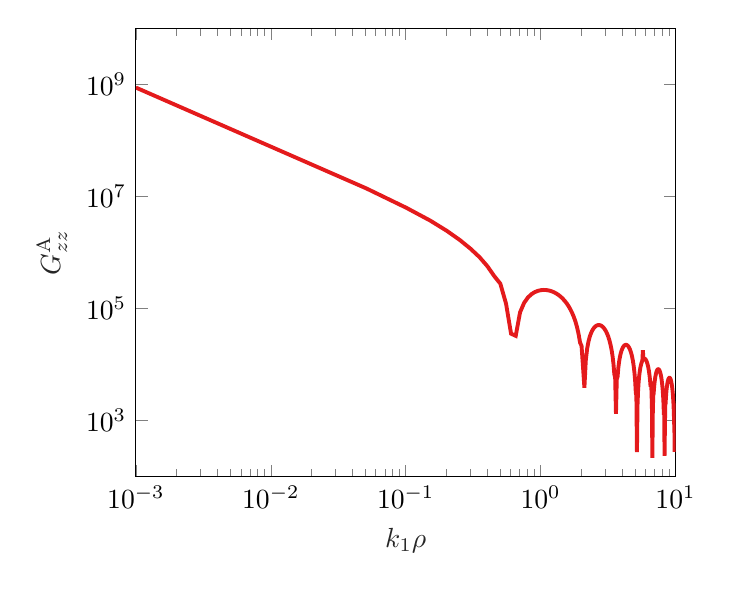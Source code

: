 % This file was created by matlab2tikz.
%
\definecolor{mycolor1}{rgb}{0.894,0.102,0.11}%
%
\begin{tikzpicture}

\begin{axis}[%
xmode=log,
xmin=0.001,
xmax=10,
xminorticks=true,
xlabel style={font=\color{white!15!black}},
xlabel={$k_1\rho$},
ymode=log,
ymin=100,
ymax=10000000000,
yminorticks=true,
ylabel style={font=\color{white!15!black}},
ylabel={$G_{zz}^{\mathrm{A}}$},
axis background/.style={fill=white}
]
\addplot [color=mycolor1, line width=1.4pt, forget plot]
  table[row sep=crcr]{%
0.001	872982263.799\\
0.051	13871862.638\\
0.101	6251425.133\\
0.152	3691702.433\\
0.202	2417164.063\\
0.252	1660669.885\\
0.302	1164761.561\\
0.353	818632.546\\
0.403	566695.281\\
0.453	377969.439\\
0.503	276000.497\\
0.554	122268.485\\
0.604	35381.111\\
0.654	32431.105\\
0.704	85180.488\\
0.755	125841.083\\
0.805	156671.978\\
0.855	179427.162\\
0.905	195495.155\\
0.956	205994.444\\
1.006	211840.171\\
1.056	213791.659\\
1.106	212486.867\\
1.157	208467.766\\
1.207	202199.283\\
1.257	194083.622\\
1.307	184471.218\\
1.358	173669.207\\
1.408	161948.031\\
1.458	149546.651\\
1.508	136676.688\\
1.559	123525.753\\
1.609	110260.146\\
1.659	97027.067\\
1.709	83956.444\\
1.76	71162.47\\
1.81	58744.902\\
1.86	46790.185\\
1.91	35372.423\\
1.961	24554.251\\
2.011	21468.067\\
2.061	9111.809\\
2.111	3832.608\\
2.162	11829.604\\
2.212	19060.766\\
2.262	25517.851\\
2.312	31199.637\\
2.363	36111.393\\
2.413	40264.364\\
2.463	43675.261\\
2.513	46365.765\\
2.564	48362.034\\
2.614	49694.223\\
2.664	50396.007\\
2.714	50504.114\\
2.765	50057.869\\
2.815	49098.742\\
2.865	47669.921\\
2.915	45815.881\\
2.966	43581.976\\
3.016	41014.05\\
3.066	38158.054\\
3.116	35059.692\\
3.167	31764.079\\
3.217	28315.42\\
3.267	24756.717\\
3.317	21129.488\\
3.367	17473.521\\
3.418	13826.64\\
3.468	10224.506\\
3.518	6700.435\\
3.568	5894.714\\
3.619	1310.539\\
3.669	5481.393\\
3.719	6038.759\\
3.769	8764.086\\
3.82	11267.479\\
3.87	13534.911\\
3.92	15555.234\\
3.97	17320.135\\
4.021	18824.078\\
4.071	20064.225\\
4.121	21040.339\\
4.171	21754.668\\
4.222	22211.819\\
4.272	22418.608\\
4.322	22383.912\\
4.372	22118.497\\
4.423	21634.844\\
4.473	20946.966\\
4.523	20070.22\\
4.573	19021.114\\
4.624	17817.111\\
4.674	16476.435\\
4.724	15017.878\\
4.774	13460.603\\
4.825	11823.959\\
4.875	10127.298\\
4.925	8389.798\\
4.975	6630.293\\
5.026	4867.118\\
5.076	3117.955\\
5.126	2803.264\\
5.176	271.684\\
5.227	1881.233\\
5.277	3415.143\\
5.327	4860.818\\
5.377	6206.957\\
5.428	7443.613\\
5.478	8562.237\\
5.528	9555.714\\
5.578	10418.376\\
5.629	11146.01\\
5.679	11735.848\\
5.729	17882.476\\
5.779	12498.15\\
5.83	12672.049\\
5.88	12710.923\\
5.93	12618.673\\
5.98	12400.349\\
6.031	12062.064\\
6.081	11610.905\\
6.131	11054.838\\
6.181	10402.602\\
6.232	9663.605\\
6.282	8847.818\\
6.332	7965.658\\
6.382	7027.88\\
6.433	6045.466\\
6.483	5029.511\\
6.533	3991.116\\
6.583	4949.377\\
6.634	3360.013\\
6.684	1776.873\\
6.734	215.604\\
6.784	1308.769\\
6.834	2781.948\\
6.885	3019.107\\
6.935	3869.459\\
6.985	4657.912\\
7.035	5378.247\\
7.086	6025.078\\
7.136	6593.881\\
7.186	7081.014\\
7.236	7483.732\\
7.287	7800.187\\
7.337	8029.425\\
7.387	8171.372\\
7.437	8226.81\\
7.488	8197.353\\
7.538	8085.408\\
7.588	7894.129\\
7.638	7627.374\\
7.689	7289.649\\
7.739	6886.045\\
7.789	6422.179\\
7.839	5904.127\\
7.89	5338.351\\
7.94	4731.63\\
7.99	4090.986\\
8.04	3423.613\\
8.091	2736.798\\
8.141	2037.852\\
8.191	1334.04\\
8.241	1327.062\\
8.292	233.735\\
8.342	736.124\\
8.392	1883.144\\
8.442	2015.675\\
8.493	2607.215\\
8.543	3159.551\\
8.593	3668.011\\
8.643	4128.459\\
8.694	4537.322\\
8.744	4891.612\\
8.794	5188.944\\
8.844	5427.545\\
8.895	5606.26\\
8.945	5724.552\\
8.995	5782.489\\
9.045	5780.736\\
9.096	5720.532\\
9.146	5603.673\\
9.196	5432.474\\
9.246	5209.743\\
9.297	4938.74\\
9.347	4623.14\\
9.397	4266.984\\
9.447	3874.633\\
9.498	3450.724\\
9.548	3000.114\\
9.598	2527.829\\
9.648	2039.014\\
9.699	1538.878\\
9.749	1032.642\\
9.799	1090.595\\
9.849	274.881\\
9.9	529.733\\
9.95	1315.373\\
10	1412.755\\
};
\end{axis}
\end{tikzpicture}%